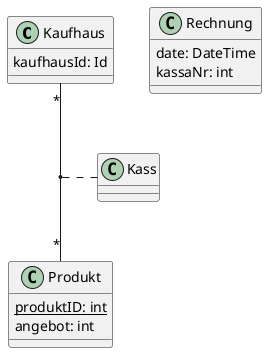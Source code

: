 @startuml

class Kaufhaus{
    kaufhausId: Id
}

class Produkt{
    {static}produktID: int
    angebot: int
}

class Rechnung{
    date: DateTime
    kassaNr: int
}

Kaufhaus "*" -- "*"Produkt

(Kaufhaus, Produkt) .. Kass


@enduml